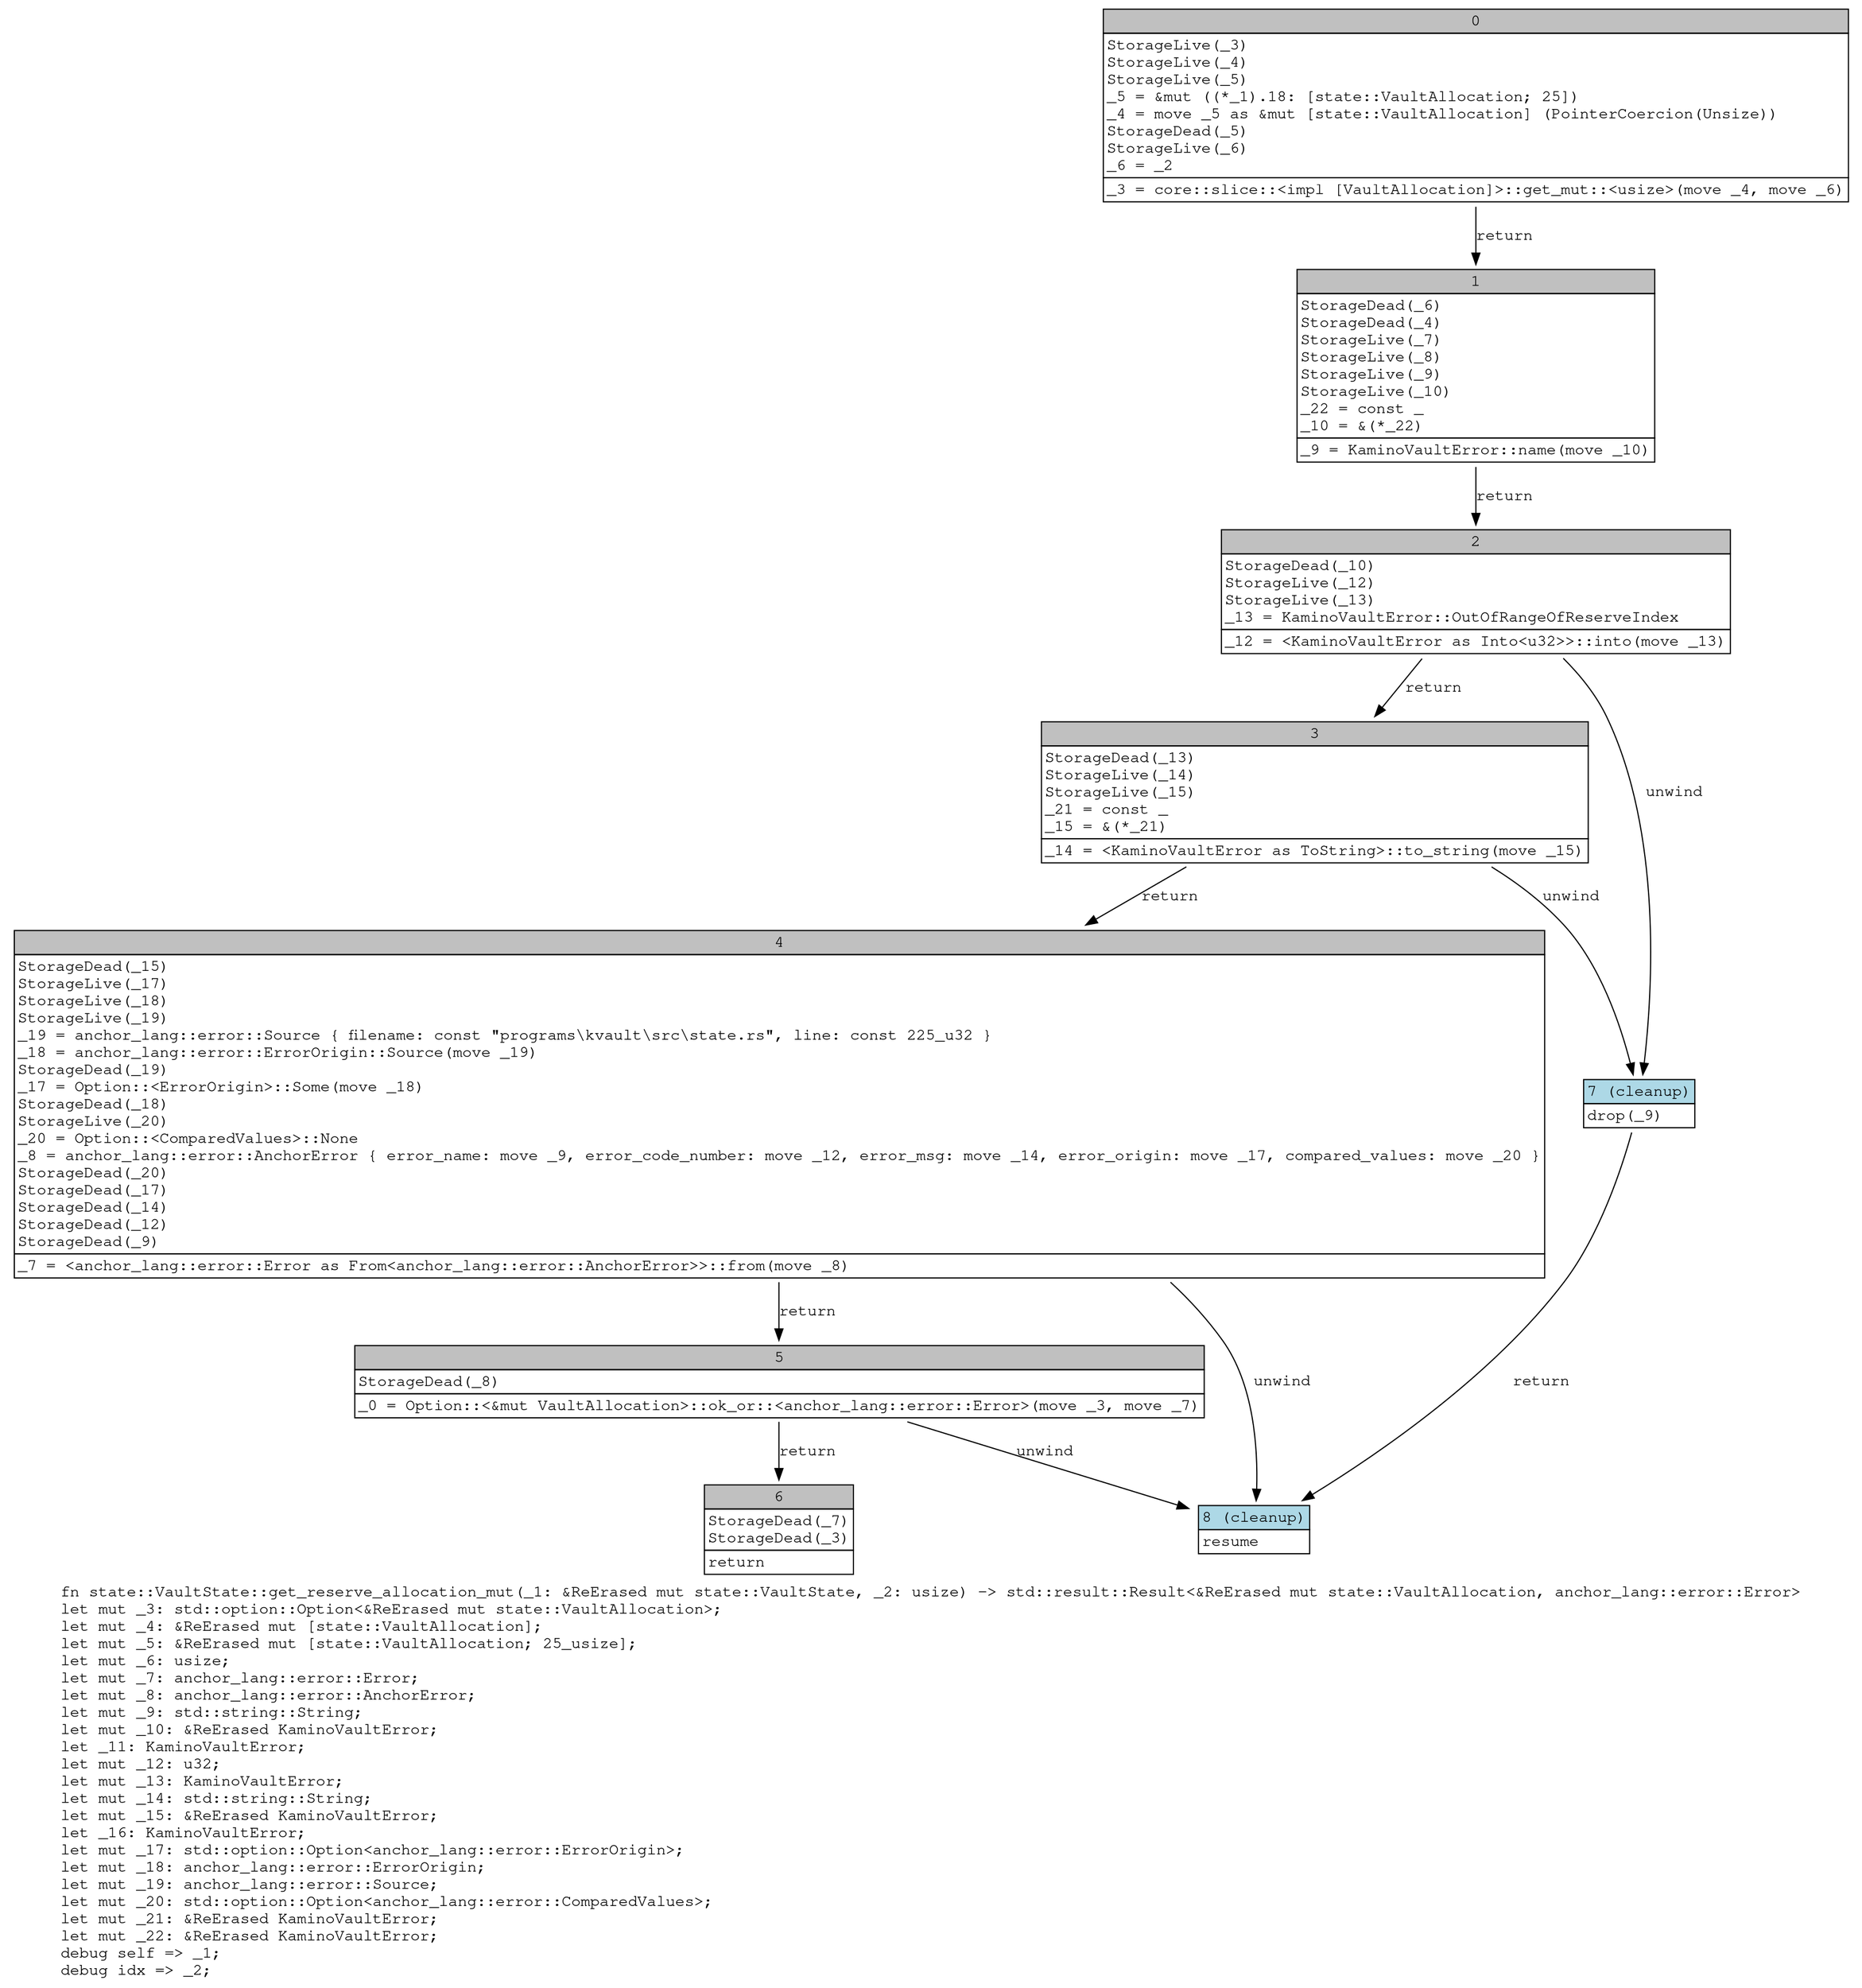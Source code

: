 digraph Mir_0_499 {
    graph [fontname="Courier, monospace"];
    node [fontname="Courier, monospace"];
    edge [fontname="Courier, monospace"];
    label=<fn state::VaultState::get_reserve_allocation_mut(_1: &amp;ReErased mut state::VaultState, _2: usize) -&gt; std::result::Result&lt;&amp;ReErased mut state::VaultAllocation, anchor_lang::error::Error&gt;<br align="left"/>let mut _3: std::option::Option&lt;&amp;ReErased mut state::VaultAllocation&gt;;<br align="left"/>let mut _4: &amp;ReErased mut [state::VaultAllocation];<br align="left"/>let mut _5: &amp;ReErased mut [state::VaultAllocation; 25_usize];<br align="left"/>let mut _6: usize;<br align="left"/>let mut _7: anchor_lang::error::Error;<br align="left"/>let mut _8: anchor_lang::error::AnchorError;<br align="left"/>let mut _9: std::string::String;<br align="left"/>let mut _10: &amp;ReErased KaminoVaultError;<br align="left"/>let _11: KaminoVaultError;<br align="left"/>let mut _12: u32;<br align="left"/>let mut _13: KaminoVaultError;<br align="left"/>let mut _14: std::string::String;<br align="left"/>let mut _15: &amp;ReErased KaminoVaultError;<br align="left"/>let _16: KaminoVaultError;<br align="left"/>let mut _17: std::option::Option&lt;anchor_lang::error::ErrorOrigin&gt;;<br align="left"/>let mut _18: anchor_lang::error::ErrorOrigin;<br align="left"/>let mut _19: anchor_lang::error::Source;<br align="left"/>let mut _20: std::option::Option&lt;anchor_lang::error::ComparedValues&gt;;<br align="left"/>let mut _21: &amp;ReErased KaminoVaultError;<br align="left"/>let mut _22: &amp;ReErased KaminoVaultError;<br align="left"/>debug self =&gt; _1;<br align="left"/>debug idx =&gt; _2;<br align="left"/>>;
    bb0__0_499 [shape="none", label=<<table border="0" cellborder="1" cellspacing="0"><tr><td bgcolor="gray" align="center" colspan="1">0</td></tr><tr><td align="left" balign="left">StorageLive(_3)<br/>StorageLive(_4)<br/>StorageLive(_5)<br/>_5 = &amp;mut ((*_1).18: [state::VaultAllocation; 25])<br/>_4 = move _5 as &amp;mut [state::VaultAllocation] (PointerCoercion(Unsize))<br/>StorageDead(_5)<br/>StorageLive(_6)<br/>_6 = _2<br/></td></tr><tr><td align="left">_3 = core::slice::&lt;impl [VaultAllocation]&gt;::get_mut::&lt;usize&gt;(move _4, move _6)</td></tr></table>>];
    bb1__0_499 [shape="none", label=<<table border="0" cellborder="1" cellspacing="0"><tr><td bgcolor="gray" align="center" colspan="1">1</td></tr><tr><td align="left" balign="left">StorageDead(_6)<br/>StorageDead(_4)<br/>StorageLive(_7)<br/>StorageLive(_8)<br/>StorageLive(_9)<br/>StorageLive(_10)<br/>_22 = const _<br/>_10 = &amp;(*_22)<br/></td></tr><tr><td align="left">_9 = KaminoVaultError::name(move _10)</td></tr></table>>];
    bb2__0_499 [shape="none", label=<<table border="0" cellborder="1" cellspacing="0"><tr><td bgcolor="gray" align="center" colspan="1">2</td></tr><tr><td align="left" balign="left">StorageDead(_10)<br/>StorageLive(_12)<br/>StorageLive(_13)<br/>_13 = KaminoVaultError::OutOfRangeOfReserveIndex<br/></td></tr><tr><td align="left">_12 = &lt;KaminoVaultError as Into&lt;u32&gt;&gt;::into(move _13)</td></tr></table>>];
    bb3__0_499 [shape="none", label=<<table border="0" cellborder="1" cellspacing="0"><tr><td bgcolor="gray" align="center" colspan="1">3</td></tr><tr><td align="left" balign="left">StorageDead(_13)<br/>StorageLive(_14)<br/>StorageLive(_15)<br/>_21 = const _<br/>_15 = &amp;(*_21)<br/></td></tr><tr><td align="left">_14 = &lt;KaminoVaultError as ToString&gt;::to_string(move _15)</td></tr></table>>];
    bb4__0_499 [shape="none", label=<<table border="0" cellborder="1" cellspacing="0"><tr><td bgcolor="gray" align="center" colspan="1">4</td></tr><tr><td align="left" balign="left">StorageDead(_15)<br/>StorageLive(_17)<br/>StorageLive(_18)<br/>StorageLive(_19)<br/>_19 = anchor_lang::error::Source { filename: const &quot;programs\\kvault\\src\\state.rs&quot;, line: const 225_u32 }<br/>_18 = anchor_lang::error::ErrorOrigin::Source(move _19)<br/>StorageDead(_19)<br/>_17 = Option::&lt;ErrorOrigin&gt;::Some(move _18)<br/>StorageDead(_18)<br/>StorageLive(_20)<br/>_20 = Option::&lt;ComparedValues&gt;::None<br/>_8 = anchor_lang::error::AnchorError { error_name: move _9, error_code_number: move _12, error_msg: move _14, error_origin: move _17, compared_values: move _20 }<br/>StorageDead(_20)<br/>StorageDead(_17)<br/>StorageDead(_14)<br/>StorageDead(_12)<br/>StorageDead(_9)<br/></td></tr><tr><td align="left">_7 = &lt;anchor_lang::error::Error as From&lt;anchor_lang::error::AnchorError&gt;&gt;::from(move _8)</td></tr></table>>];
    bb5__0_499 [shape="none", label=<<table border="0" cellborder="1" cellspacing="0"><tr><td bgcolor="gray" align="center" colspan="1">5</td></tr><tr><td align="left" balign="left">StorageDead(_8)<br/></td></tr><tr><td align="left">_0 = Option::&lt;&amp;mut VaultAllocation&gt;::ok_or::&lt;anchor_lang::error::Error&gt;(move _3, move _7)</td></tr></table>>];
    bb6__0_499 [shape="none", label=<<table border="0" cellborder="1" cellspacing="0"><tr><td bgcolor="gray" align="center" colspan="1">6</td></tr><tr><td align="left" balign="left">StorageDead(_7)<br/>StorageDead(_3)<br/></td></tr><tr><td align="left">return</td></tr></table>>];
    bb7__0_499 [shape="none", label=<<table border="0" cellborder="1" cellspacing="0"><tr><td bgcolor="lightblue" align="center" colspan="1">7 (cleanup)</td></tr><tr><td align="left">drop(_9)</td></tr></table>>];
    bb8__0_499 [shape="none", label=<<table border="0" cellborder="1" cellspacing="0"><tr><td bgcolor="lightblue" align="center" colspan="1">8 (cleanup)</td></tr><tr><td align="left">resume</td></tr></table>>];
    bb0__0_499 -> bb1__0_499 [label="return"];
    bb1__0_499 -> bb2__0_499 [label="return"];
    bb2__0_499 -> bb3__0_499 [label="return"];
    bb2__0_499 -> bb7__0_499 [label="unwind"];
    bb3__0_499 -> bb4__0_499 [label="return"];
    bb3__0_499 -> bb7__0_499 [label="unwind"];
    bb4__0_499 -> bb5__0_499 [label="return"];
    bb4__0_499 -> bb8__0_499 [label="unwind"];
    bb5__0_499 -> bb6__0_499 [label="return"];
    bb5__0_499 -> bb8__0_499 [label="unwind"];
    bb7__0_499 -> bb8__0_499 [label="return"];
}
